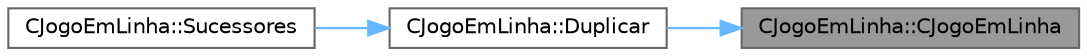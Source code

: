 digraph "CJogoEmLinha::CJogoEmLinha"
{
 // LATEX_PDF_SIZE
  bgcolor="transparent";
  edge [fontname=Helvetica,fontsize=10,labelfontname=Helvetica,labelfontsize=10];
  node [fontname=Helvetica,fontsize=10,shape=box,height=0.2,width=0.4];
  rankdir="RL";
  Node1 [id="Node000001",label="CJogoEmLinha::CJogoEmLinha",height=0.2,width=0.4,color="gray40", fillcolor="grey60", style="filled", fontcolor="black",tooltip=" "];
  Node1 -> Node2 [id="edge3_Node000001_Node000002",dir="back",color="steelblue1",style="solid",tooltip=" "];
  Node2 [id="Node000002",label="CJogoEmLinha::Duplicar",height=0.2,width=0.4,color="grey40", fillcolor="white", style="filled",URL="$classCJogoEmLinha.html#af9b87594a26c4230c7c0f59efc8e013a",tooltip="Cria um objecto que é uma cópia deste."];
  Node2 -> Node3 [id="edge4_Node000002_Node000003",dir="back",color="steelblue1",style="solid",tooltip=" "];
  Node3 [id="Node000003",label="CJogoEmLinha::Sucessores",height=0.2,width=0.4,color="grey40", fillcolor="white", style="filled",URL="$classCJogoEmLinha.html#a0fbafadc8f5d1b1ed8aa3ddde563285b",tooltip="Coloca em sucessores a lista de estados sucessores."];
}
